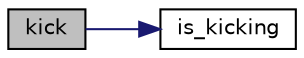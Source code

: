 digraph "kick"
{
  edge [fontname="Helvetica",fontsize="10",labelfontname="Helvetica",labelfontsize="10"];
  node [fontname="Helvetica",fontsize="10",shape=record];
  rankdir="LR";
  Node37 [label="kick",height=0.2,width=0.4,color="black", fillcolor="grey75", style="filled", fontcolor="black"];
  Node37 -> Node38 [color="midnightblue",fontsize="10",style="solid",fontname="Helvetica"];
  Node38 [label="is_kicking",height=0.2,width=0.4,color="black", fillcolor="white", style="filled",URL="$main_8c.html#a2d15b31f87ddbefcdea5546ee4250b26"];
}
